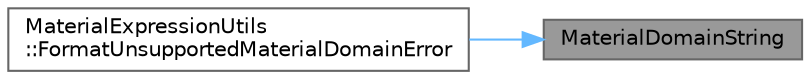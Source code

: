 digraph "MaterialDomainString"
{
 // INTERACTIVE_SVG=YES
 // LATEX_PDF_SIZE
  bgcolor="transparent";
  edge [fontname=Helvetica,fontsize=10,labelfontname=Helvetica,labelfontsize=10];
  node [fontname=Helvetica,fontsize=10,shape=box,height=0.2,width=0.4];
  rankdir="RL";
  Node1 [id="Node000001",label="MaterialDomainString",height=0.2,width=0.4,color="gray40", fillcolor="grey60", style="filled", fontcolor="black",tooltip="Defines the domain of a material."];
  Node1 -> Node2 [id="edge1_Node000001_Node000002",dir="back",color="steelblue1",style="solid",tooltip=" "];
  Node2 [id="Node000002",label="MaterialExpressionUtils\l::FormatUnsupportedMaterialDomainError",height=0.2,width=0.4,color="grey40", fillcolor="white", style="filled",URL="$de/dca/namespaceMaterialExpressionUtils.html#a91fa4ba74daf37f9e32d3728a3d4b85d",tooltip=" "];
}
